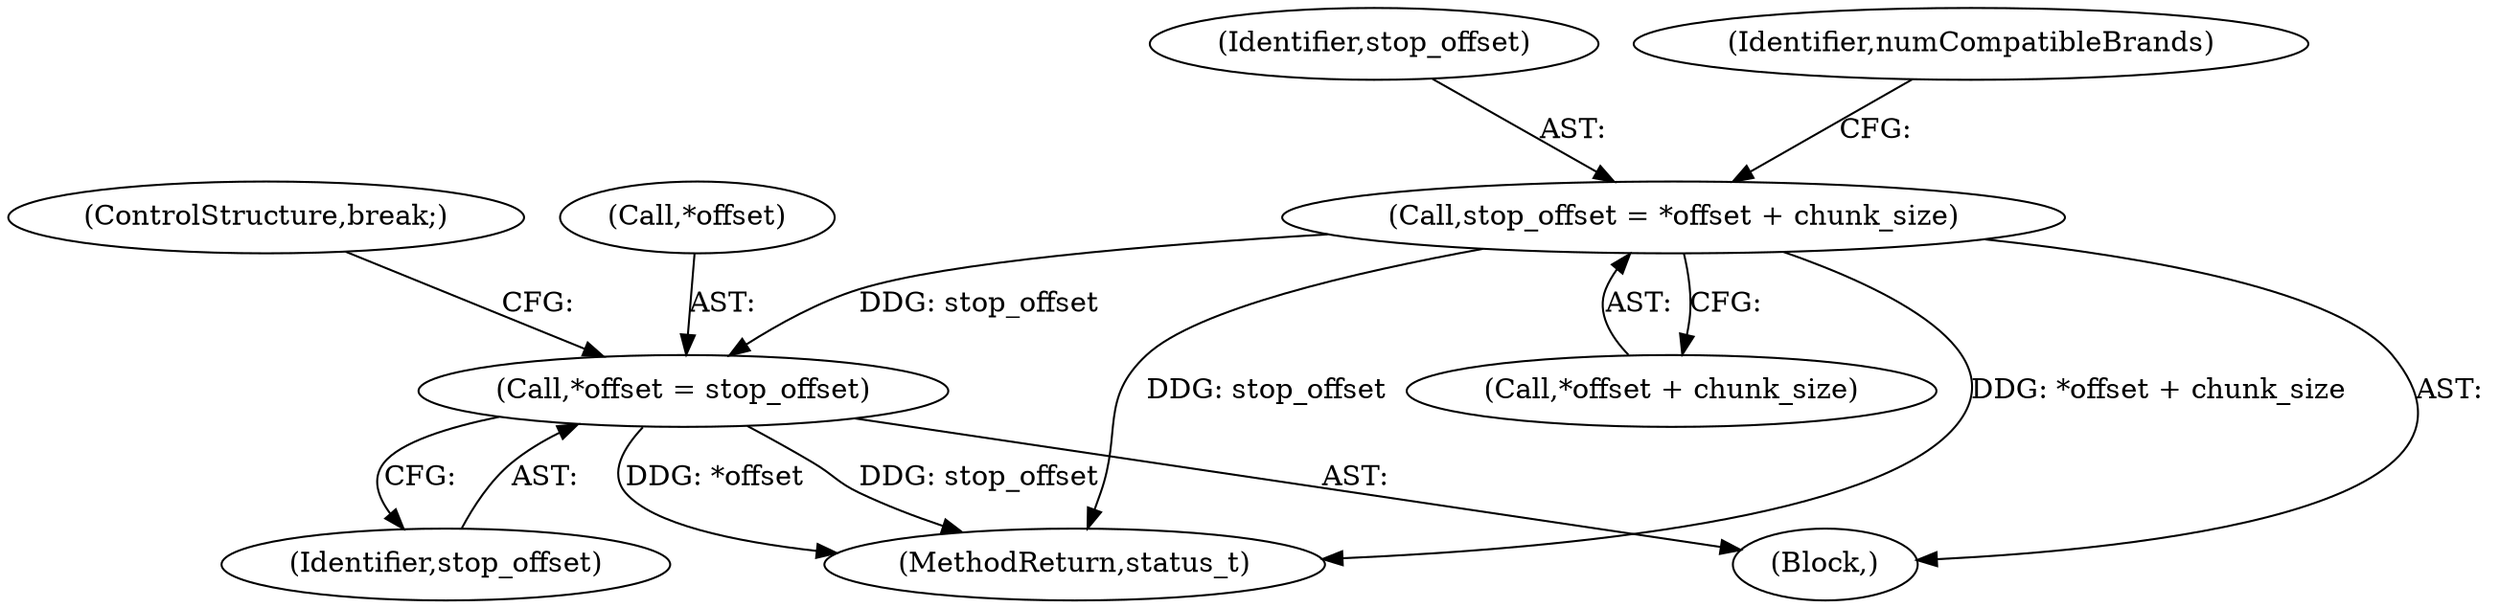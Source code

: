 digraph "0_Android_8a3a2f6ea7defe1a81bb32b3c9f3537f84749b9d@pointer" {
"1003870" [label="(Call,*offset = stop_offset)"];
"1003804" [label="(Call,stop_offset = *offset + chunk_size)"];
"1003791" [label="(Block,)"];
"1003874" [label="(ControlStructure,break;)"];
"1003805" [label="(Identifier,stop_offset)"];
"1003870" [label="(Call,*offset = stop_offset)"];
"1003873" [label="(Identifier,stop_offset)"];
"1003812" [label="(Identifier,numCompatibleBrands)"];
"1003871" [label="(Call,*offset)"];
"1003804" [label="(Call,stop_offset = *offset + chunk_size)"];
"1003806" [label="(Call,*offset + chunk_size)"];
"1003903" [label="(MethodReturn,status_t)"];
"1003870" -> "1003791"  [label="AST: "];
"1003870" -> "1003873"  [label="CFG: "];
"1003871" -> "1003870"  [label="AST: "];
"1003873" -> "1003870"  [label="AST: "];
"1003874" -> "1003870"  [label="CFG: "];
"1003870" -> "1003903"  [label="DDG: stop_offset"];
"1003870" -> "1003903"  [label="DDG: *offset"];
"1003804" -> "1003870"  [label="DDG: stop_offset"];
"1003804" -> "1003791"  [label="AST: "];
"1003804" -> "1003806"  [label="CFG: "];
"1003805" -> "1003804"  [label="AST: "];
"1003806" -> "1003804"  [label="AST: "];
"1003812" -> "1003804"  [label="CFG: "];
"1003804" -> "1003903"  [label="DDG: *offset + chunk_size"];
"1003804" -> "1003903"  [label="DDG: stop_offset"];
}
